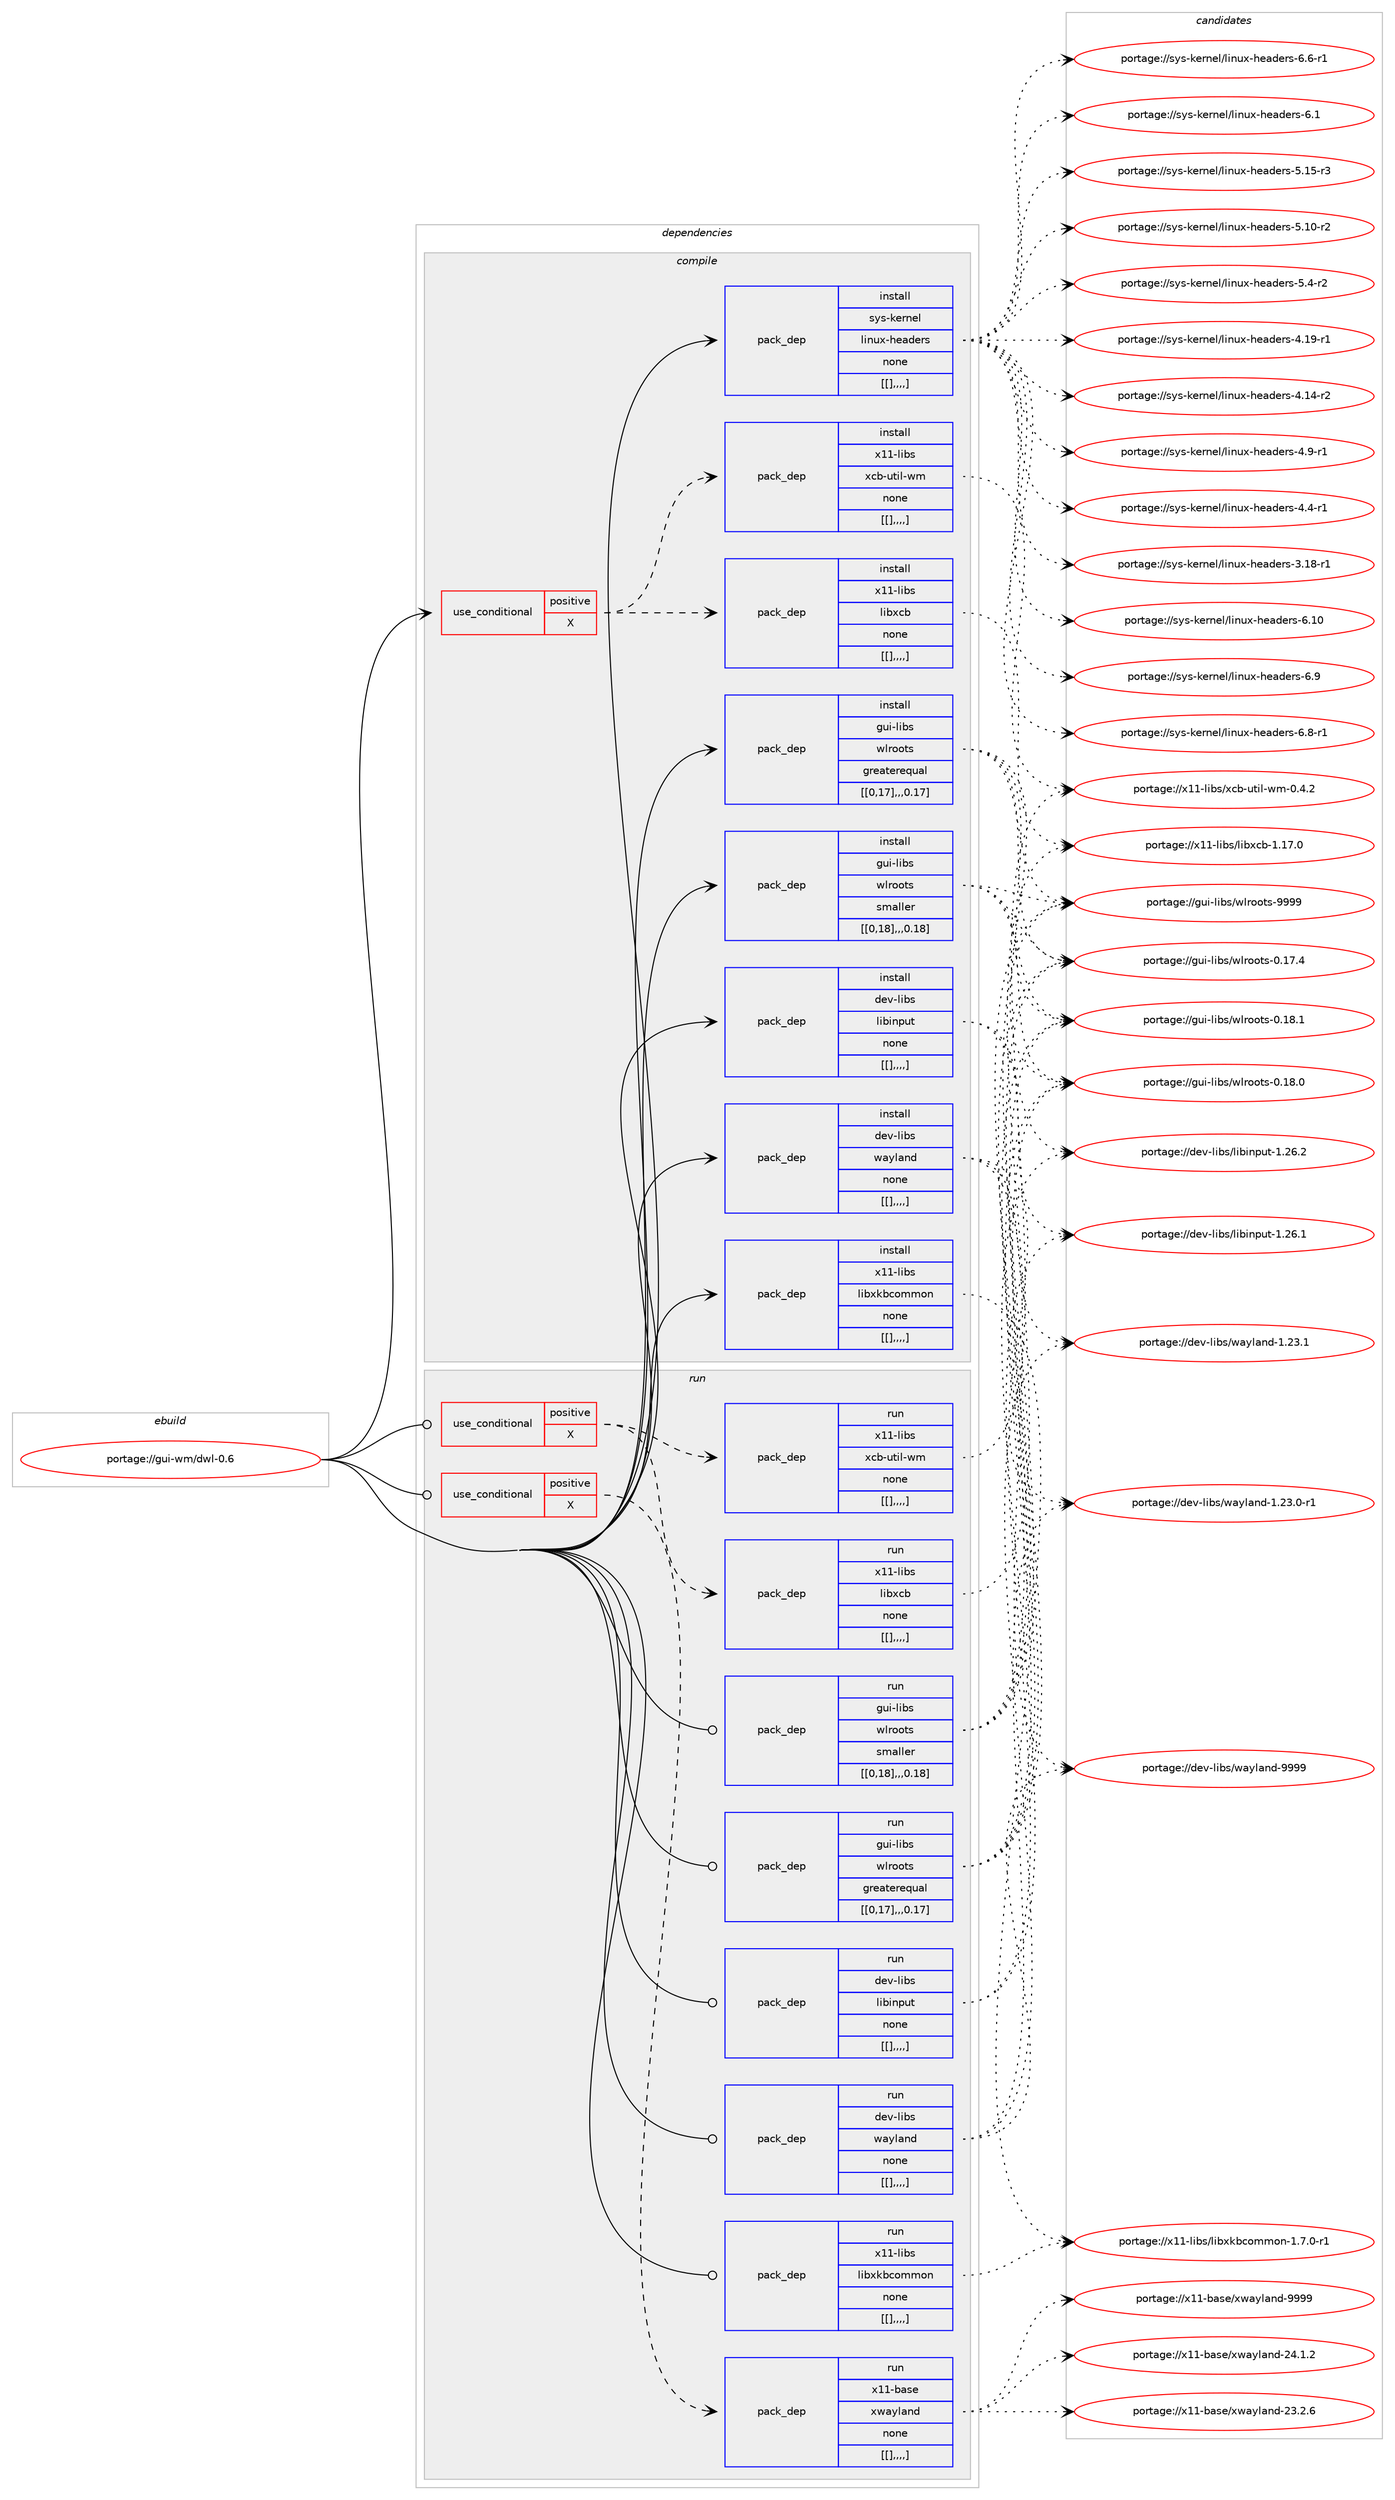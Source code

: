 digraph prolog {

# *************
# Graph options
# *************

newrank=true;
concentrate=true;
compound=true;
graph [rankdir=LR,fontname=Helvetica,fontsize=10,ranksep=1.5];#, ranksep=2.5, nodesep=0.2];
edge  [arrowhead=vee];
node  [fontname=Helvetica,fontsize=10];

# **********
# The ebuild
# **********

subgraph cluster_leftcol {
color=gray;
label=<<i>ebuild</i>>;
id [label="portage://gui-wm/dwl-0.6", color=red, width=4, href="../gui-wm/dwl-0.6.svg"];
}

# ****************
# The dependencies
# ****************

subgraph cluster_midcol {
color=gray;
label=<<i>dependencies</i>>;
subgraph cluster_compile {
fillcolor="#eeeeee";
style=filled;
label=<<i>compile</i>>;
subgraph cond69231 {
dependency249989 [label=<<TABLE BORDER="0" CELLBORDER="1" CELLSPACING="0" CELLPADDING="4"><TR><TD ROWSPAN="3" CELLPADDING="10">use_conditional</TD></TR><TR><TD>positive</TD></TR><TR><TD>X</TD></TR></TABLE>>, shape=none, color=red];
subgraph pack179183 {
dependency249990 [label=<<TABLE BORDER="0" CELLBORDER="1" CELLSPACING="0" CELLPADDING="4" WIDTH="220"><TR><TD ROWSPAN="6" CELLPADDING="30">pack_dep</TD></TR><TR><TD WIDTH="110">install</TD></TR><TR><TD>x11-libs</TD></TR><TR><TD>libxcb</TD></TR><TR><TD>none</TD></TR><TR><TD>[[],,,,]</TD></TR></TABLE>>, shape=none, color=blue];
}
dependency249989:e -> dependency249990:w [weight=20,style="dashed",arrowhead="vee"];
subgraph pack179184 {
dependency249991 [label=<<TABLE BORDER="0" CELLBORDER="1" CELLSPACING="0" CELLPADDING="4" WIDTH="220"><TR><TD ROWSPAN="6" CELLPADDING="30">pack_dep</TD></TR><TR><TD WIDTH="110">install</TD></TR><TR><TD>x11-libs</TD></TR><TR><TD>xcb-util-wm</TD></TR><TR><TD>none</TD></TR><TR><TD>[[],,,,]</TD></TR></TABLE>>, shape=none, color=blue];
}
dependency249989:e -> dependency249991:w [weight=20,style="dashed",arrowhead="vee"];
}
id:e -> dependency249989:w [weight=20,style="solid",arrowhead="vee"];
subgraph pack179185 {
dependency249992 [label=<<TABLE BORDER="0" CELLBORDER="1" CELLSPACING="0" CELLPADDING="4" WIDTH="220"><TR><TD ROWSPAN="6" CELLPADDING="30">pack_dep</TD></TR><TR><TD WIDTH="110">install</TD></TR><TR><TD>dev-libs</TD></TR><TR><TD>libinput</TD></TR><TR><TD>none</TD></TR><TR><TD>[[],,,,]</TD></TR></TABLE>>, shape=none, color=blue];
}
id:e -> dependency249992:w [weight=20,style="solid",arrowhead="vee"];
subgraph pack179186 {
dependency249993 [label=<<TABLE BORDER="0" CELLBORDER="1" CELLSPACING="0" CELLPADDING="4" WIDTH="220"><TR><TD ROWSPAN="6" CELLPADDING="30">pack_dep</TD></TR><TR><TD WIDTH="110">install</TD></TR><TR><TD>dev-libs</TD></TR><TR><TD>wayland</TD></TR><TR><TD>none</TD></TR><TR><TD>[[],,,,]</TD></TR></TABLE>>, shape=none, color=blue];
}
id:e -> dependency249993:w [weight=20,style="solid",arrowhead="vee"];
subgraph pack179187 {
dependency249994 [label=<<TABLE BORDER="0" CELLBORDER="1" CELLSPACING="0" CELLPADDING="4" WIDTH="220"><TR><TD ROWSPAN="6" CELLPADDING="30">pack_dep</TD></TR><TR><TD WIDTH="110">install</TD></TR><TR><TD>gui-libs</TD></TR><TR><TD>wlroots</TD></TR><TR><TD>greaterequal</TD></TR><TR><TD>[[0,17],,,0.17]</TD></TR></TABLE>>, shape=none, color=blue];
}
id:e -> dependency249994:w [weight=20,style="solid",arrowhead="vee"];
subgraph pack179188 {
dependency249995 [label=<<TABLE BORDER="0" CELLBORDER="1" CELLSPACING="0" CELLPADDING="4" WIDTH="220"><TR><TD ROWSPAN="6" CELLPADDING="30">pack_dep</TD></TR><TR><TD WIDTH="110">install</TD></TR><TR><TD>gui-libs</TD></TR><TR><TD>wlroots</TD></TR><TR><TD>smaller</TD></TR><TR><TD>[[0,18],,,0.18]</TD></TR></TABLE>>, shape=none, color=blue];
}
id:e -> dependency249995:w [weight=20,style="solid",arrowhead="vee"];
subgraph pack179189 {
dependency249996 [label=<<TABLE BORDER="0" CELLBORDER="1" CELLSPACING="0" CELLPADDING="4" WIDTH="220"><TR><TD ROWSPAN="6" CELLPADDING="30">pack_dep</TD></TR><TR><TD WIDTH="110">install</TD></TR><TR><TD>sys-kernel</TD></TR><TR><TD>linux-headers</TD></TR><TR><TD>none</TD></TR><TR><TD>[[],,,,]</TD></TR></TABLE>>, shape=none, color=blue];
}
id:e -> dependency249996:w [weight=20,style="solid",arrowhead="vee"];
subgraph pack179190 {
dependency249997 [label=<<TABLE BORDER="0" CELLBORDER="1" CELLSPACING="0" CELLPADDING="4" WIDTH="220"><TR><TD ROWSPAN="6" CELLPADDING="30">pack_dep</TD></TR><TR><TD WIDTH="110">install</TD></TR><TR><TD>x11-libs</TD></TR><TR><TD>libxkbcommon</TD></TR><TR><TD>none</TD></TR><TR><TD>[[],,,,]</TD></TR></TABLE>>, shape=none, color=blue];
}
id:e -> dependency249997:w [weight=20,style="solid",arrowhead="vee"];
}
subgraph cluster_compileandrun {
fillcolor="#eeeeee";
style=filled;
label=<<i>compile and run</i>>;
}
subgraph cluster_run {
fillcolor="#eeeeee";
style=filled;
label=<<i>run</i>>;
subgraph cond69232 {
dependency249998 [label=<<TABLE BORDER="0" CELLBORDER="1" CELLSPACING="0" CELLPADDING="4"><TR><TD ROWSPAN="3" CELLPADDING="10">use_conditional</TD></TR><TR><TD>positive</TD></TR><TR><TD>X</TD></TR></TABLE>>, shape=none, color=red];
subgraph pack179191 {
dependency249999 [label=<<TABLE BORDER="0" CELLBORDER="1" CELLSPACING="0" CELLPADDING="4" WIDTH="220"><TR><TD ROWSPAN="6" CELLPADDING="30">pack_dep</TD></TR><TR><TD WIDTH="110">run</TD></TR><TR><TD>x11-base</TD></TR><TR><TD>xwayland</TD></TR><TR><TD>none</TD></TR><TR><TD>[[],,,,]</TD></TR></TABLE>>, shape=none, color=blue];
}
dependency249998:e -> dependency249999:w [weight=20,style="dashed",arrowhead="vee"];
}
id:e -> dependency249998:w [weight=20,style="solid",arrowhead="odot"];
subgraph cond69233 {
dependency250000 [label=<<TABLE BORDER="0" CELLBORDER="1" CELLSPACING="0" CELLPADDING="4"><TR><TD ROWSPAN="3" CELLPADDING="10">use_conditional</TD></TR><TR><TD>positive</TD></TR><TR><TD>X</TD></TR></TABLE>>, shape=none, color=red];
subgraph pack179192 {
dependency250001 [label=<<TABLE BORDER="0" CELLBORDER="1" CELLSPACING="0" CELLPADDING="4" WIDTH="220"><TR><TD ROWSPAN="6" CELLPADDING="30">pack_dep</TD></TR><TR><TD WIDTH="110">run</TD></TR><TR><TD>x11-libs</TD></TR><TR><TD>libxcb</TD></TR><TR><TD>none</TD></TR><TR><TD>[[],,,,]</TD></TR></TABLE>>, shape=none, color=blue];
}
dependency250000:e -> dependency250001:w [weight=20,style="dashed",arrowhead="vee"];
subgraph pack179193 {
dependency250002 [label=<<TABLE BORDER="0" CELLBORDER="1" CELLSPACING="0" CELLPADDING="4" WIDTH="220"><TR><TD ROWSPAN="6" CELLPADDING="30">pack_dep</TD></TR><TR><TD WIDTH="110">run</TD></TR><TR><TD>x11-libs</TD></TR><TR><TD>xcb-util-wm</TD></TR><TR><TD>none</TD></TR><TR><TD>[[],,,,]</TD></TR></TABLE>>, shape=none, color=blue];
}
dependency250000:e -> dependency250002:w [weight=20,style="dashed",arrowhead="vee"];
}
id:e -> dependency250000:w [weight=20,style="solid",arrowhead="odot"];
subgraph pack179194 {
dependency250003 [label=<<TABLE BORDER="0" CELLBORDER="1" CELLSPACING="0" CELLPADDING="4" WIDTH="220"><TR><TD ROWSPAN="6" CELLPADDING="30">pack_dep</TD></TR><TR><TD WIDTH="110">run</TD></TR><TR><TD>dev-libs</TD></TR><TR><TD>libinput</TD></TR><TR><TD>none</TD></TR><TR><TD>[[],,,,]</TD></TR></TABLE>>, shape=none, color=blue];
}
id:e -> dependency250003:w [weight=20,style="solid",arrowhead="odot"];
subgraph pack179195 {
dependency250004 [label=<<TABLE BORDER="0" CELLBORDER="1" CELLSPACING="0" CELLPADDING="4" WIDTH="220"><TR><TD ROWSPAN="6" CELLPADDING="30">pack_dep</TD></TR><TR><TD WIDTH="110">run</TD></TR><TR><TD>dev-libs</TD></TR><TR><TD>wayland</TD></TR><TR><TD>none</TD></TR><TR><TD>[[],,,,]</TD></TR></TABLE>>, shape=none, color=blue];
}
id:e -> dependency250004:w [weight=20,style="solid",arrowhead="odot"];
subgraph pack179196 {
dependency250005 [label=<<TABLE BORDER="0" CELLBORDER="1" CELLSPACING="0" CELLPADDING="4" WIDTH="220"><TR><TD ROWSPAN="6" CELLPADDING="30">pack_dep</TD></TR><TR><TD WIDTH="110">run</TD></TR><TR><TD>gui-libs</TD></TR><TR><TD>wlroots</TD></TR><TR><TD>greaterequal</TD></TR><TR><TD>[[0,17],,,0.17]</TD></TR></TABLE>>, shape=none, color=blue];
}
id:e -> dependency250005:w [weight=20,style="solid",arrowhead="odot"];
subgraph pack179197 {
dependency250006 [label=<<TABLE BORDER="0" CELLBORDER="1" CELLSPACING="0" CELLPADDING="4" WIDTH="220"><TR><TD ROWSPAN="6" CELLPADDING="30">pack_dep</TD></TR><TR><TD WIDTH="110">run</TD></TR><TR><TD>gui-libs</TD></TR><TR><TD>wlroots</TD></TR><TR><TD>smaller</TD></TR><TR><TD>[[0,18],,,0.18]</TD></TR></TABLE>>, shape=none, color=blue];
}
id:e -> dependency250006:w [weight=20,style="solid",arrowhead="odot"];
subgraph pack179198 {
dependency250007 [label=<<TABLE BORDER="0" CELLBORDER="1" CELLSPACING="0" CELLPADDING="4" WIDTH="220"><TR><TD ROWSPAN="6" CELLPADDING="30">pack_dep</TD></TR><TR><TD WIDTH="110">run</TD></TR><TR><TD>x11-libs</TD></TR><TR><TD>libxkbcommon</TD></TR><TR><TD>none</TD></TR><TR><TD>[[],,,,]</TD></TR></TABLE>>, shape=none, color=blue];
}
id:e -> dependency250007:w [weight=20,style="solid",arrowhead="odot"];
}
}

# **************
# The candidates
# **************

subgraph cluster_choices {
rank=same;
color=gray;
label=<<i>candidates</i>>;

subgraph choice179183 {
color=black;
nodesep=1;
choice120494945108105981154710810598120999845494649554648 [label="portage://x11-libs/libxcb-1.17.0", color=red, width=4,href="../x11-libs/libxcb-1.17.0.svg"];
dependency249990:e -> choice120494945108105981154710810598120999845494649554648:w [style=dotted,weight="100"];
}
subgraph choice179184 {
color=black;
nodesep=1;
choice120494945108105981154712099984511711610510845119109454846524650 [label="portage://x11-libs/xcb-util-wm-0.4.2", color=red, width=4,href="../x11-libs/xcb-util-wm-0.4.2.svg"];
dependency249991:e -> choice120494945108105981154712099984511711610510845119109454846524650:w [style=dotted,weight="100"];
}
subgraph choice179185 {
color=black;
nodesep=1;
choice1001011184510810598115471081059810511011211711645494650544650 [label="portage://dev-libs/libinput-1.26.2", color=red, width=4,href="../dev-libs/libinput-1.26.2.svg"];
choice1001011184510810598115471081059810511011211711645494650544649 [label="portage://dev-libs/libinput-1.26.1", color=red, width=4,href="../dev-libs/libinput-1.26.1.svg"];
dependency249992:e -> choice1001011184510810598115471081059810511011211711645494650544650:w [style=dotted,weight="100"];
dependency249992:e -> choice1001011184510810598115471081059810511011211711645494650544649:w [style=dotted,weight="100"];
}
subgraph choice179186 {
color=black;
nodesep=1;
choice10010111845108105981154711997121108971101004557575757 [label="portage://dev-libs/wayland-9999", color=red, width=4,href="../dev-libs/wayland-9999.svg"];
choice100101118451081059811547119971211089711010045494650514649 [label="portage://dev-libs/wayland-1.23.1", color=red, width=4,href="../dev-libs/wayland-1.23.1.svg"];
choice1001011184510810598115471199712110897110100454946505146484511449 [label="portage://dev-libs/wayland-1.23.0-r1", color=red, width=4,href="../dev-libs/wayland-1.23.0-r1.svg"];
dependency249993:e -> choice10010111845108105981154711997121108971101004557575757:w [style=dotted,weight="100"];
dependency249993:e -> choice100101118451081059811547119971211089711010045494650514649:w [style=dotted,weight="100"];
dependency249993:e -> choice1001011184510810598115471199712110897110100454946505146484511449:w [style=dotted,weight="100"];
}
subgraph choice179187 {
color=black;
nodesep=1;
choice1031171054510810598115471191081141111111161154557575757 [label="portage://gui-libs/wlroots-9999", color=red, width=4,href="../gui-libs/wlroots-9999.svg"];
choice10311710545108105981154711910811411111111611545484649564649 [label="portage://gui-libs/wlroots-0.18.1", color=red, width=4,href="../gui-libs/wlroots-0.18.1.svg"];
choice10311710545108105981154711910811411111111611545484649564648 [label="portage://gui-libs/wlroots-0.18.0", color=red, width=4,href="../gui-libs/wlroots-0.18.0.svg"];
choice10311710545108105981154711910811411111111611545484649554652 [label="portage://gui-libs/wlroots-0.17.4", color=red, width=4,href="../gui-libs/wlroots-0.17.4.svg"];
dependency249994:e -> choice1031171054510810598115471191081141111111161154557575757:w [style=dotted,weight="100"];
dependency249994:e -> choice10311710545108105981154711910811411111111611545484649564649:w [style=dotted,weight="100"];
dependency249994:e -> choice10311710545108105981154711910811411111111611545484649564648:w [style=dotted,weight="100"];
dependency249994:e -> choice10311710545108105981154711910811411111111611545484649554652:w [style=dotted,weight="100"];
}
subgraph choice179188 {
color=black;
nodesep=1;
choice1031171054510810598115471191081141111111161154557575757 [label="portage://gui-libs/wlroots-9999", color=red, width=4,href="../gui-libs/wlroots-9999.svg"];
choice10311710545108105981154711910811411111111611545484649564649 [label="portage://gui-libs/wlroots-0.18.1", color=red, width=4,href="../gui-libs/wlroots-0.18.1.svg"];
choice10311710545108105981154711910811411111111611545484649564648 [label="portage://gui-libs/wlroots-0.18.0", color=red, width=4,href="../gui-libs/wlroots-0.18.0.svg"];
choice10311710545108105981154711910811411111111611545484649554652 [label="portage://gui-libs/wlroots-0.17.4", color=red, width=4,href="../gui-libs/wlroots-0.17.4.svg"];
dependency249995:e -> choice1031171054510810598115471191081141111111161154557575757:w [style=dotted,weight="100"];
dependency249995:e -> choice10311710545108105981154711910811411111111611545484649564649:w [style=dotted,weight="100"];
dependency249995:e -> choice10311710545108105981154711910811411111111611545484649564648:w [style=dotted,weight="100"];
dependency249995:e -> choice10311710545108105981154711910811411111111611545484649554652:w [style=dotted,weight="100"];
}
subgraph choice179189 {
color=black;
nodesep=1;
choice115121115451071011141101011084710810511011712045104101971001011141154554464948 [label="portage://sys-kernel/linux-headers-6.10", color=red, width=4,href="../sys-kernel/linux-headers-6.10.svg"];
choice1151211154510710111411010110847108105110117120451041019710010111411545544657 [label="portage://sys-kernel/linux-headers-6.9", color=red, width=4,href="../sys-kernel/linux-headers-6.9.svg"];
choice11512111545107101114110101108471081051101171204510410197100101114115455446564511449 [label="portage://sys-kernel/linux-headers-6.8-r1", color=red, width=4,href="../sys-kernel/linux-headers-6.8-r1.svg"];
choice11512111545107101114110101108471081051101171204510410197100101114115455446544511449 [label="portage://sys-kernel/linux-headers-6.6-r1", color=red, width=4,href="../sys-kernel/linux-headers-6.6-r1.svg"];
choice1151211154510710111411010110847108105110117120451041019710010111411545544649 [label="portage://sys-kernel/linux-headers-6.1", color=red, width=4,href="../sys-kernel/linux-headers-6.1.svg"];
choice1151211154510710111411010110847108105110117120451041019710010111411545534649534511451 [label="portage://sys-kernel/linux-headers-5.15-r3", color=red, width=4,href="../sys-kernel/linux-headers-5.15-r3.svg"];
choice1151211154510710111411010110847108105110117120451041019710010111411545534649484511450 [label="portage://sys-kernel/linux-headers-5.10-r2", color=red, width=4,href="../sys-kernel/linux-headers-5.10-r2.svg"];
choice11512111545107101114110101108471081051101171204510410197100101114115455346524511450 [label="portage://sys-kernel/linux-headers-5.4-r2", color=red, width=4,href="../sys-kernel/linux-headers-5.4-r2.svg"];
choice1151211154510710111411010110847108105110117120451041019710010111411545524649574511449 [label="portage://sys-kernel/linux-headers-4.19-r1", color=red, width=4,href="../sys-kernel/linux-headers-4.19-r1.svg"];
choice1151211154510710111411010110847108105110117120451041019710010111411545524649524511450 [label="portage://sys-kernel/linux-headers-4.14-r2", color=red, width=4,href="../sys-kernel/linux-headers-4.14-r2.svg"];
choice11512111545107101114110101108471081051101171204510410197100101114115455246574511449 [label="portage://sys-kernel/linux-headers-4.9-r1", color=red, width=4,href="../sys-kernel/linux-headers-4.9-r1.svg"];
choice11512111545107101114110101108471081051101171204510410197100101114115455246524511449 [label="portage://sys-kernel/linux-headers-4.4-r1", color=red, width=4,href="../sys-kernel/linux-headers-4.4-r1.svg"];
choice1151211154510710111411010110847108105110117120451041019710010111411545514649564511449 [label="portage://sys-kernel/linux-headers-3.18-r1", color=red, width=4,href="../sys-kernel/linux-headers-3.18-r1.svg"];
dependency249996:e -> choice115121115451071011141101011084710810511011712045104101971001011141154554464948:w [style=dotted,weight="100"];
dependency249996:e -> choice1151211154510710111411010110847108105110117120451041019710010111411545544657:w [style=dotted,weight="100"];
dependency249996:e -> choice11512111545107101114110101108471081051101171204510410197100101114115455446564511449:w [style=dotted,weight="100"];
dependency249996:e -> choice11512111545107101114110101108471081051101171204510410197100101114115455446544511449:w [style=dotted,weight="100"];
dependency249996:e -> choice1151211154510710111411010110847108105110117120451041019710010111411545544649:w [style=dotted,weight="100"];
dependency249996:e -> choice1151211154510710111411010110847108105110117120451041019710010111411545534649534511451:w [style=dotted,weight="100"];
dependency249996:e -> choice1151211154510710111411010110847108105110117120451041019710010111411545534649484511450:w [style=dotted,weight="100"];
dependency249996:e -> choice11512111545107101114110101108471081051101171204510410197100101114115455346524511450:w [style=dotted,weight="100"];
dependency249996:e -> choice1151211154510710111411010110847108105110117120451041019710010111411545524649574511449:w [style=dotted,weight="100"];
dependency249996:e -> choice1151211154510710111411010110847108105110117120451041019710010111411545524649524511450:w [style=dotted,weight="100"];
dependency249996:e -> choice11512111545107101114110101108471081051101171204510410197100101114115455246574511449:w [style=dotted,weight="100"];
dependency249996:e -> choice11512111545107101114110101108471081051101171204510410197100101114115455246524511449:w [style=dotted,weight="100"];
dependency249996:e -> choice1151211154510710111411010110847108105110117120451041019710010111411545514649564511449:w [style=dotted,weight="100"];
}
subgraph choice179190 {
color=black;
nodesep=1;
choice12049494510810598115471081059812010798991111091091111104549465546484511449 [label="portage://x11-libs/libxkbcommon-1.7.0-r1", color=red, width=4,href="../x11-libs/libxkbcommon-1.7.0-r1.svg"];
dependency249997:e -> choice12049494510810598115471081059812010798991111091091111104549465546484511449:w [style=dotted,weight="100"];
}
subgraph choice179191 {
color=black;
nodesep=1;
choice12049494598971151014712011997121108971101004557575757 [label="portage://x11-base/xwayland-9999", color=red, width=4,href="../x11-base/xwayland-9999.svg"];
choice120494945989711510147120119971211089711010045505246494650 [label="portage://x11-base/xwayland-24.1.2", color=red, width=4,href="../x11-base/xwayland-24.1.2.svg"];
choice120494945989711510147120119971211089711010045505146504654 [label="portage://x11-base/xwayland-23.2.6", color=red, width=4,href="../x11-base/xwayland-23.2.6.svg"];
dependency249999:e -> choice12049494598971151014712011997121108971101004557575757:w [style=dotted,weight="100"];
dependency249999:e -> choice120494945989711510147120119971211089711010045505246494650:w [style=dotted,weight="100"];
dependency249999:e -> choice120494945989711510147120119971211089711010045505146504654:w [style=dotted,weight="100"];
}
subgraph choice179192 {
color=black;
nodesep=1;
choice120494945108105981154710810598120999845494649554648 [label="portage://x11-libs/libxcb-1.17.0", color=red, width=4,href="../x11-libs/libxcb-1.17.0.svg"];
dependency250001:e -> choice120494945108105981154710810598120999845494649554648:w [style=dotted,weight="100"];
}
subgraph choice179193 {
color=black;
nodesep=1;
choice120494945108105981154712099984511711610510845119109454846524650 [label="portage://x11-libs/xcb-util-wm-0.4.2", color=red, width=4,href="../x11-libs/xcb-util-wm-0.4.2.svg"];
dependency250002:e -> choice120494945108105981154712099984511711610510845119109454846524650:w [style=dotted,weight="100"];
}
subgraph choice179194 {
color=black;
nodesep=1;
choice1001011184510810598115471081059810511011211711645494650544650 [label="portage://dev-libs/libinput-1.26.2", color=red, width=4,href="../dev-libs/libinput-1.26.2.svg"];
choice1001011184510810598115471081059810511011211711645494650544649 [label="portage://dev-libs/libinput-1.26.1", color=red, width=4,href="../dev-libs/libinput-1.26.1.svg"];
dependency250003:e -> choice1001011184510810598115471081059810511011211711645494650544650:w [style=dotted,weight="100"];
dependency250003:e -> choice1001011184510810598115471081059810511011211711645494650544649:w [style=dotted,weight="100"];
}
subgraph choice179195 {
color=black;
nodesep=1;
choice10010111845108105981154711997121108971101004557575757 [label="portage://dev-libs/wayland-9999", color=red, width=4,href="../dev-libs/wayland-9999.svg"];
choice100101118451081059811547119971211089711010045494650514649 [label="portage://dev-libs/wayland-1.23.1", color=red, width=4,href="../dev-libs/wayland-1.23.1.svg"];
choice1001011184510810598115471199712110897110100454946505146484511449 [label="portage://dev-libs/wayland-1.23.0-r1", color=red, width=4,href="../dev-libs/wayland-1.23.0-r1.svg"];
dependency250004:e -> choice10010111845108105981154711997121108971101004557575757:w [style=dotted,weight="100"];
dependency250004:e -> choice100101118451081059811547119971211089711010045494650514649:w [style=dotted,weight="100"];
dependency250004:e -> choice1001011184510810598115471199712110897110100454946505146484511449:w [style=dotted,weight="100"];
}
subgraph choice179196 {
color=black;
nodesep=1;
choice1031171054510810598115471191081141111111161154557575757 [label="portage://gui-libs/wlroots-9999", color=red, width=4,href="../gui-libs/wlroots-9999.svg"];
choice10311710545108105981154711910811411111111611545484649564649 [label="portage://gui-libs/wlroots-0.18.1", color=red, width=4,href="../gui-libs/wlroots-0.18.1.svg"];
choice10311710545108105981154711910811411111111611545484649564648 [label="portage://gui-libs/wlroots-0.18.0", color=red, width=4,href="../gui-libs/wlroots-0.18.0.svg"];
choice10311710545108105981154711910811411111111611545484649554652 [label="portage://gui-libs/wlroots-0.17.4", color=red, width=4,href="../gui-libs/wlroots-0.17.4.svg"];
dependency250005:e -> choice1031171054510810598115471191081141111111161154557575757:w [style=dotted,weight="100"];
dependency250005:e -> choice10311710545108105981154711910811411111111611545484649564649:w [style=dotted,weight="100"];
dependency250005:e -> choice10311710545108105981154711910811411111111611545484649564648:w [style=dotted,weight="100"];
dependency250005:e -> choice10311710545108105981154711910811411111111611545484649554652:w [style=dotted,weight="100"];
}
subgraph choice179197 {
color=black;
nodesep=1;
choice1031171054510810598115471191081141111111161154557575757 [label="portage://gui-libs/wlroots-9999", color=red, width=4,href="../gui-libs/wlroots-9999.svg"];
choice10311710545108105981154711910811411111111611545484649564649 [label="portage://gui-libs/wlroots-0.18.1", color=red, width=4,href="../gui-libs/wlroots-0.18.1.svg"];
choice10311710545108105981154711910811411111111611545484649564648 [label="portage://gui-libs/wlroots-0.18.0", color=red, width=4,href="../gui-libs/wlroots-0.18.0.svg"];
choice10311710545108105981154711910811411111111611545484649554652 [label="portage://gui-libs/wlroots-0.17.4", color=red, width=4,href="../gui-libs/wlroots-0.17.4.svg"];
dependency250006:e -> choice1031171054510810598115471191081141111111161154557575757:w [style=dotted,weight="100"];
dependency250006:e -> choice10311710545108105981154711910811411111111611545484649564649:w [style=dotted,weight="100"];
dependency250006:e -> choice10311710545108105981154711910811411111111611545484649564648:w [style=dotted,weight="100"];
dependency250006:e -> choice10311710545108105981154711910811411111111611545484649554652:w [style=dotted,weight="100"];
}
subgraph choice179198 {
color=black;
nodesep=1;
choice12049494510810598115471081059812010798991111091091111104549465546484511449 [label="portage://x11-libs/libxkbcommon-1.7.0-r1", color=red, width=4,href="../x11-libs/libxkbcommon-1.7.0-r1.svg"];
dependency250007:e -> choice12049494510810598115471081059812010798991111091091111104549465546484511449:w [style=dotted,weight="100"];
}
}

}
